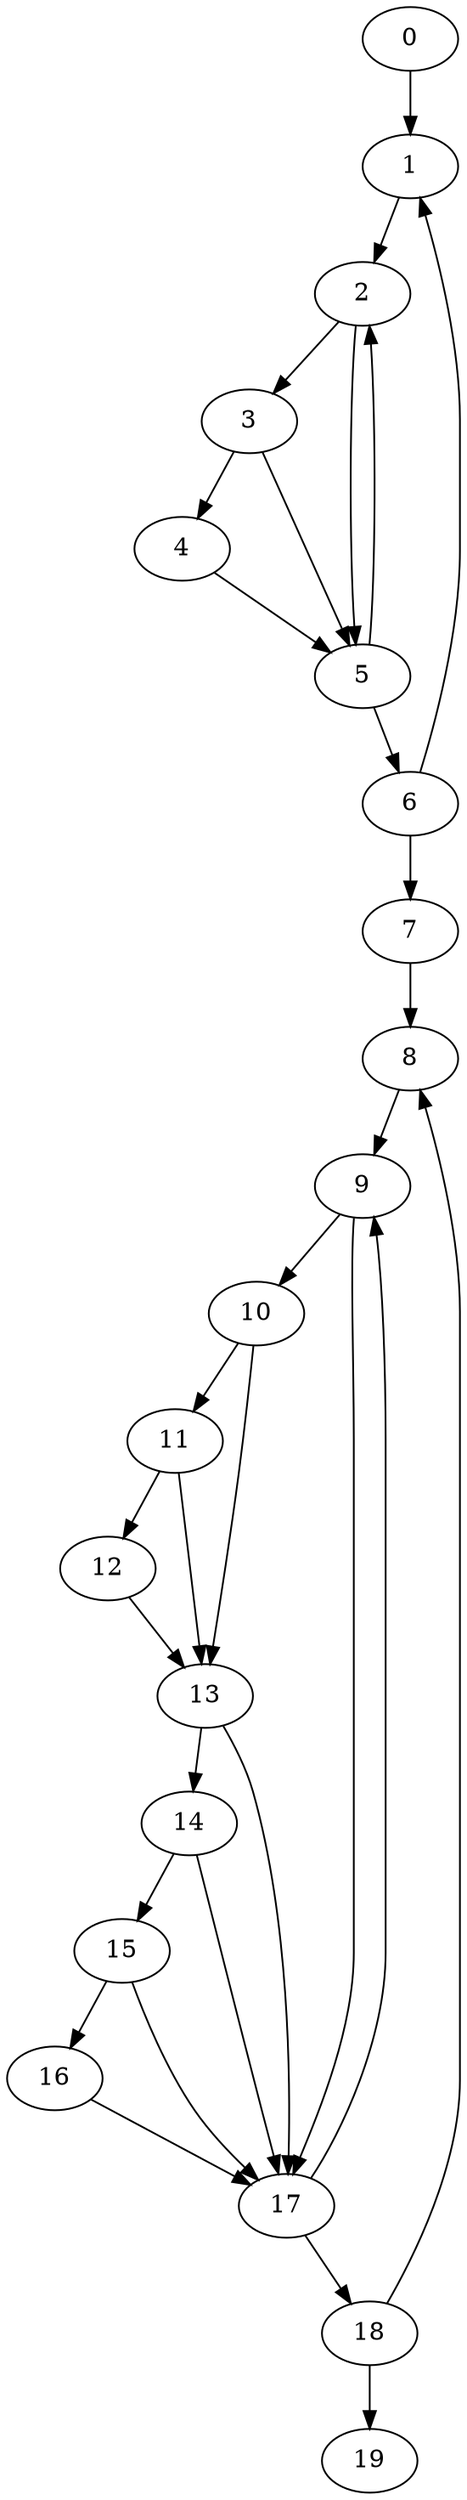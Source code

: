 digraph {
	0
	1
	2
	3
	4
	5
	6
	7
	8
	9
	10
	11
	12
	13
	14
	15
	16
	17
	18
	19
	2 -> 5
	3 -> 5
	4 -> 5
	9 -> 10
	11 -> 12
	10 -> 13
	11 -> 13
	12 -> 13
	14 -> 15
	17 -> 18
	18 -> 19
	1 -> 2
	5 -> 2
	10 -> 11
	9 -> 17
	13 -> 17
	14 -> 17
	15 -> 17
	16 -> 17
	7 -> 8
	18 -> 8
	0 -> 1
	6 -> 1
	2 -> 3
	3 -> 4
	5 -> 6
	6 -> 7
	17 -> 9
	8 -> 9
	13 -> 14
	15 -> 16
}
